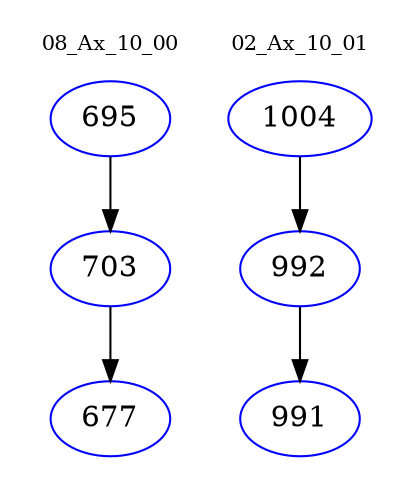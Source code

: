 digraph{
subgraph cluster_0 {
color = white
label = "08_Ax_10_00";
fontsize=10;
T0_695 [label="695", color="blue"]
T0_695 -> T0_703 [color="black"]
T0_703 [label="703", color="blue"]
T0_703 -> T0_677 [color="black"]
T0_677 [label="677", color="blue"]
}
subgraph cluster_1 {
color = white
label = "02_Ax_10_01";
fontsize=10;
T1_1004 [label="1004", color="blue"]
T1_1004 -> T1_992 [color="black"]
T1_992 [label="992", color="blue"]
T1_992 -> T1_991 [color="black"]
T1_991 [label="991", color="blue"]
}
}
